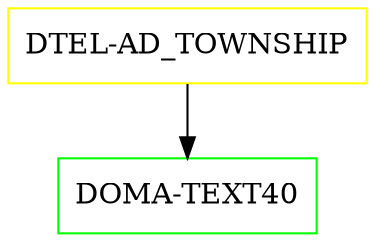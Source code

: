 digraph G {
  "DTEL-AD_TOWNSHIP" [shape=box,color=yellow];
  "DOMA-TEXT40" [shape=box,color=green,URL="./DOMA_TEXT40.html"];
  "DTEL-AD_TOWNSHIP" -> "DOMA-TEXT40";
}
